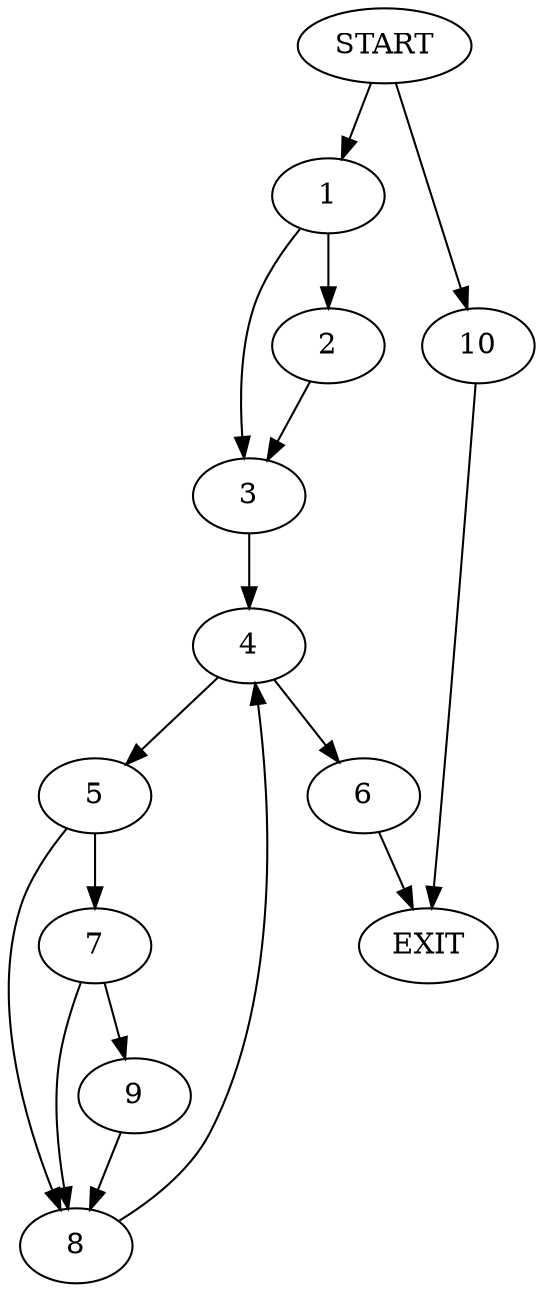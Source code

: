 digraph {
0 [label="START"]
11 [label="EXIT"]
0 -> 1
1 -> 2
1 -> 3
2 -> 3
3 -> 4
4 -> 5
4 -> 6
5 -> 7
5 -> 8
6 -> 11
8 -> 4
7 -> 9
7 -> 8
9 -> 8
0 -> 10
10 -> 11
}
